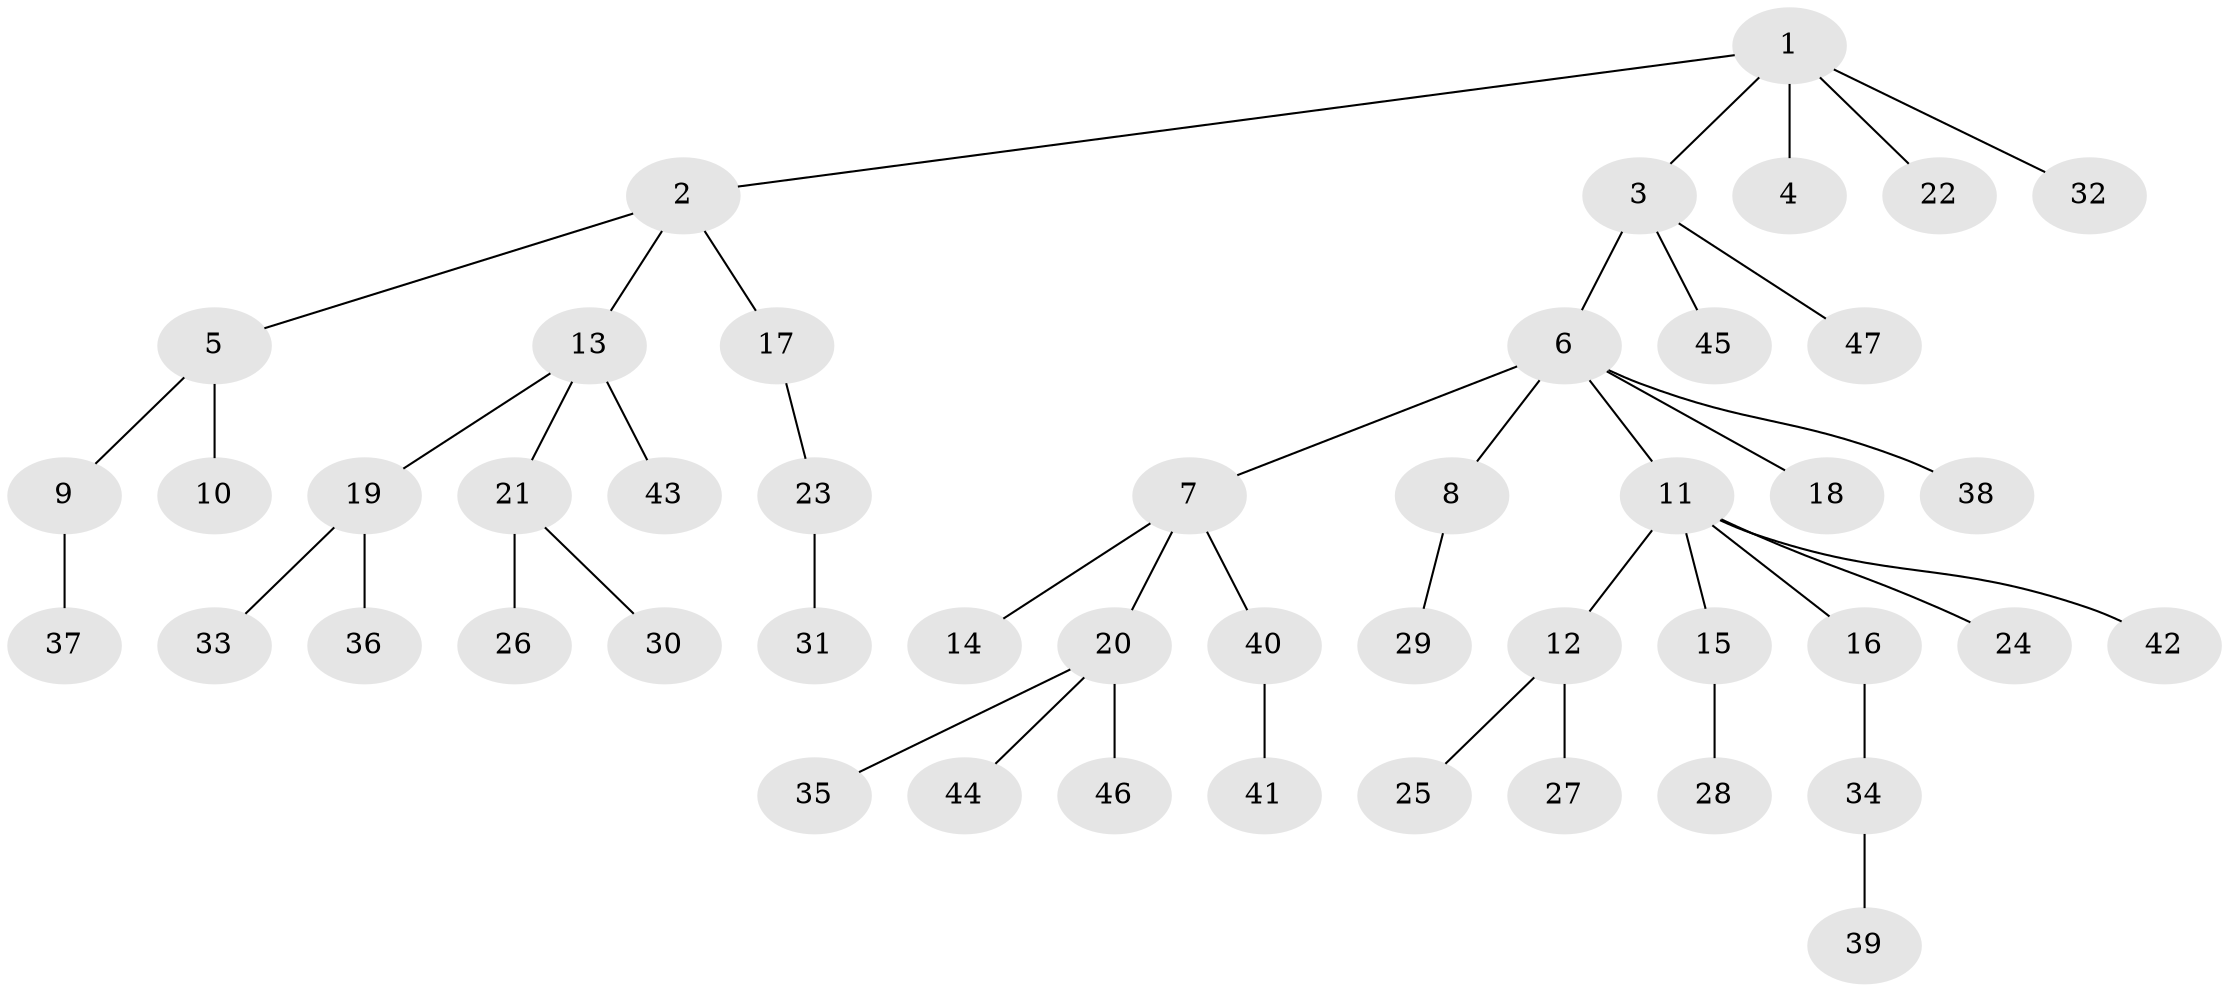 // original degree distribution, {5: 0.06493506493506493, 2: 0.2857142857142857, 3: 0.07792207792207792, 7: 0.025974025974025976, 4: 0.03896103896103896, 1: 0.5064935064935064}
// Generated by graph-tools (version 1.1) at 2025/51/03/04/25 22:51:36]
// undirected, 47 vertices, 46 edges
graph export_dot {
  node [color=gray90,style=filled];
  1;
  2;
  3;
  4;
  5;
  6;
  7;
  8;
  9;
  10;
  11;
  12;
  13;
  14;
  15;
  16;
  17;
  18;
  19;
  20;
  21;
  22;
  23;
  24;
  25;
  26;
  27;
  28;
  29;
  30;
  31;
  32;
  33;
  34;
  35;
  36;
  37;
  38;
  39;
  40;
  41;
  42;
  43;
  44;
  45;
  46;
  47;
  1 -- 2 [weight=1.0];
  1 -- 3 [weight=1.0];
  1 -- 4 [weight=1.0];
  1 -- 22 [weight=1.0];
  1 -- 32 [weight=1.0];
  2 -- 5 [weight=1.0];
  2 -- 13 [weight=1.0];
  2 -- 17 [weight=1.0];
  3 -- 6 [weight=1.0];
  3 -- 45 [weight=1.0];
  3 -- 47 [weight=1.0];
  5 -- 9 [weight=1.0];
  5 -- 10 [weight=1.0];
  6 -- 7 [weight=1.0];
  6 -- 8 [weight=1.0];
  6 -- 11 [weight=1.0];
  6 -- 18 [weight=1.0];
  6 -- 38 [weight=1.0];
  7 -- 14 [weight=1.0];
  7 -- 20 [weight=1.0];
  7 -- 40 [weight=1.0];
  8 -- 29 [weight=1.0];
  9 -- 37 [weight=1.0];
  11 -- 12 [weight=1.0];
  11 -- 15 [weight=1.0];
  11 -- 16 [weight=1.0];
  11 -- 24 [weight=1.0];
  11 -- 42 [weight=1.0];
  12 -- 25 [weight=1.0];
  12 -- 27 [weight=1.0];
  13 -- 19 [weight=1.0];
  13 -- 21 [weight=1.0];
  13 -- 43 [weight=1.0];
  15 -- 28 [weight=1.0];
  16 -- 34 [weight=1.0];
  17 -- 23 [weight=1.0];
  19 -- 33 [weight=1.0];
  19 -- 36 [weight=1.0];
  20 -- 35 [weight=1.0];
  20 -- 44 [weight=1.0];
  20 -- 46 [weight=1.0];
  21 -- 26 [weight=1.0];
  21 -- 30 [weight=1.0];
  23 -- 31 [weight=1.0];
  34 -- 39 [weight=1.0];
  40 -- 41 [weight=1.0];
}
